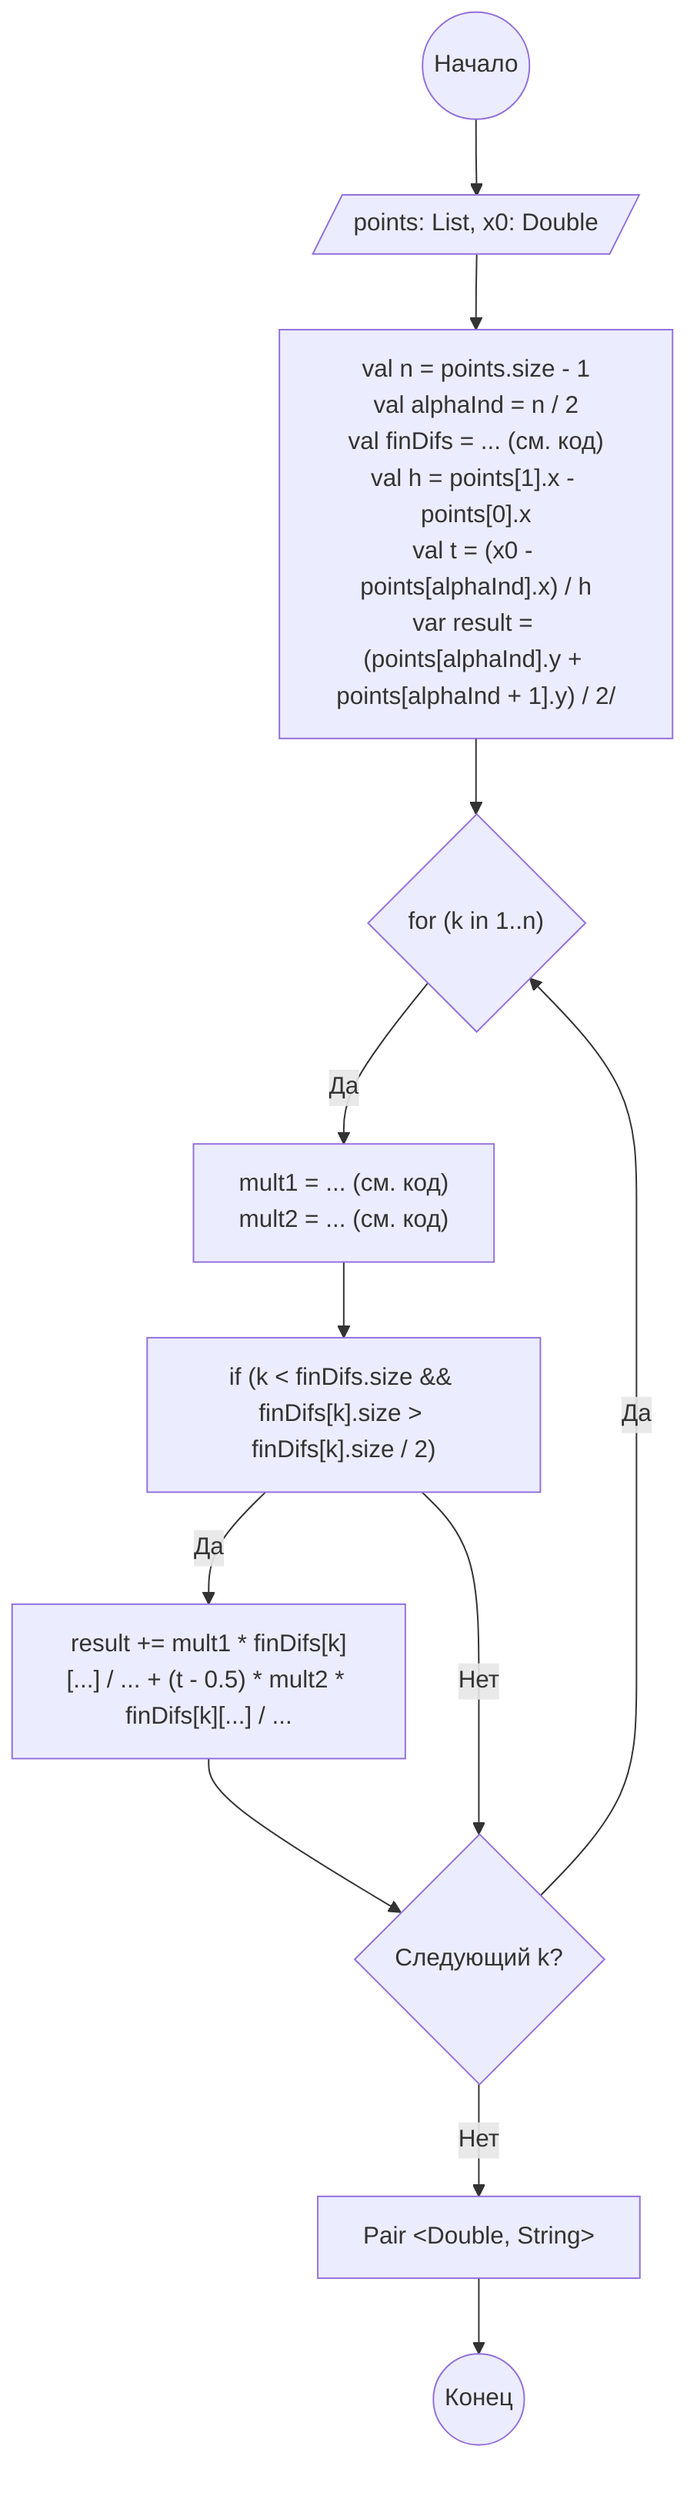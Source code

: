 graph TD
    A(("Начало"))
    B[/"points: List<DataPoint>, x0: Double"/]
    C["val n = points.size - 1\nval alphaInd = n / 2\nval finDifs = ... (см. код)\nval h = points[1].x - points[0].x\nval t = (x0 - points[alphaInd].x) / h\nvar result = (points[alphaInd].y + points[alphaInd + 1].y) / 2"/]
    D{"for (k in 1..n)"}
    E["mult1 = ... (см. код)\nmult2 = ... (см. код)"]
    F["if (k < finDifs.size && finDifs[k].size > finDifs[k].size / 2)"]
    G["result += mult1 * finDifs[k][...] / ... + (t - 0.5) * mult2 * finDifs[k][...] / ..."]
    H{"Следующий k?"}
    I[Pair &lt;Double, String&gt; ]
    J(("Конец"))

    A --> B --> C --> D
    D -- Да --> E --> F
    F -- Да --> G --> H
    F -- Нет --> H
    H -- Да --> D
    H -- Нет --> I --> J